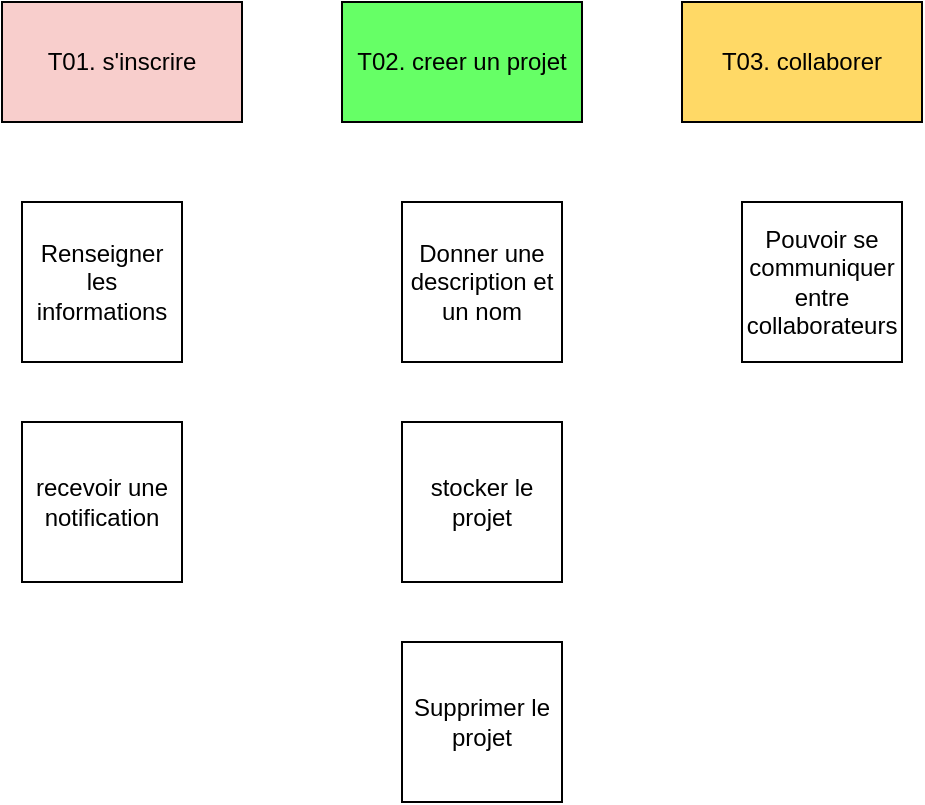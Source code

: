 <mxGraphModel dx="782" dy="521" grid="1" gridSize="10" guides="1" tooltips="1" connect="1" arrows="1" fold="1" page="1" pageScale="1" pageWidth="827" pageHeight="1169" math="0" shadow="0">
  <root>
    <mxCell id="0" />
    <mxCell id="1" parent="0" />
    <mxCell id="_Vjc8NUrI6-QFcDWvdmF-1" value="T01. s&#39;inscrire" style="rounded=0;whiteSpace=wrap;html=1;fillColor=#f8cecc;" parent="1" vertex="1">
      <mxGeometry x="100" y="110" width="120" height="60" as="geometry" />
    </mxCell>
    <mxCell id="_Vjc8NUrI6-QFcDWvdmF-2" value="T02. creer un projet" style="rounded=0;whiteSpace=wrap;html=1;fillColor=#66FF66;" parent="1" vertex="1">
      <mxGeometry x="270" y="110" width="120" height="60" as="geometry" />
    </mxCell>
    <mxCell id="_Vjc8NUrI6-QFcDWvdmF-3" value="T03. collaborer" style="rounded=0;whiteSpace=wrap;html=1;fillColor=#FFD966;" parent="1" vertex="1">
      <mxGeometry x="440" y="110" width="120" height="60" as="geometry" />
    </mxCell>
    <mxCell id="_Vjc8NUrI6-QFcDWvdmF-5" value="Renseigner les informations " style="whiteSpace=wrap;html=1;aspect=fixed;" parent="1" vertex="1">
      <mxGeometry x="110" y="210" width="80" height="80" as="geometry" />
    </mxCell>
    <mxCell id="_Vjc8NUrI6-QFcDWvdmF-6" value="Donner une description et un nom " style="whiteSpace=wrap;html=1;aspect=fixed;" parent="1" vertex="1">
      <mxGeometry x="300" y="210" width="80" height="80" as="geometry" />
    </mxCell>
    <mxCell id="_Vjc8NUrI6-QFcDWvdmF-7" value="Pouvoir se communiquer entre collaborateurs " style="whiteSpace=wrap;html=1;aspect=fixed;" parent="1" vertex="1">
      <mxGeometry x="470" y="210" width="80" height="80" as="geometry" />
    </mxCell>
    <mxCell id="_Vjc8NUrI6-QFcDWvdmF-8" value="recevoir une notification " style="whiteSpace=wrap;html=1;aspect=fixed;" parent="1" vertex="1">
      <mxGeometry x="110" y="320" width="80" height="80" as="geometry" />
    </mxCell>
    <mxCell id="_Vjc8NUrI6-QFcDWvdmF-9" value="stocker le projet" style="whiteSpace=wrap;html=1;aspect=fixed;" parent="1" vertex="1">
      <mxGeometry x="300" y="320" width="80" height="80" as="geometry" />
    </mxCell>
    <mxCell id="_Vjc8NUrI6-QFcDWvdmF-13" value="Supprimer le projet " style="whiteSpace=wrap;html=1;aspect=fixed;fillColor=none;" parent="1" vertex="1">
      <mxGeometry x="300" y="430" width="80" height="80" as="geometry" />
    </mxCell>
  </root>
</mxGraphModel>

